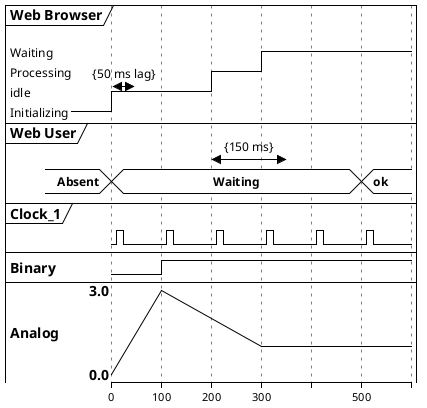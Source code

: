 ' Do not edit
' Theme Gallery
' autogenerated by script
'
@startuml
!theme plain
robust  "Web Browser" as WB
concise "Web User"    as WU
clock   "Clock_1"     as C1 with period 100 pulse 15 offset 10
binary  "Binary"      as B
analog  "Analog"      as A

WB is Initializing
WU is Absent

@WB
0 is idle
+200 is Processing
+100 is Waiting
WB@0 <-> @50 : {50 ms lag}

@WU
0 is Waiting
+500 is ok
@200 <-> @+150 : {150 ms}

@B
100 is high

@A
0 is 0
100 is 3
300 is 1

@enduml
